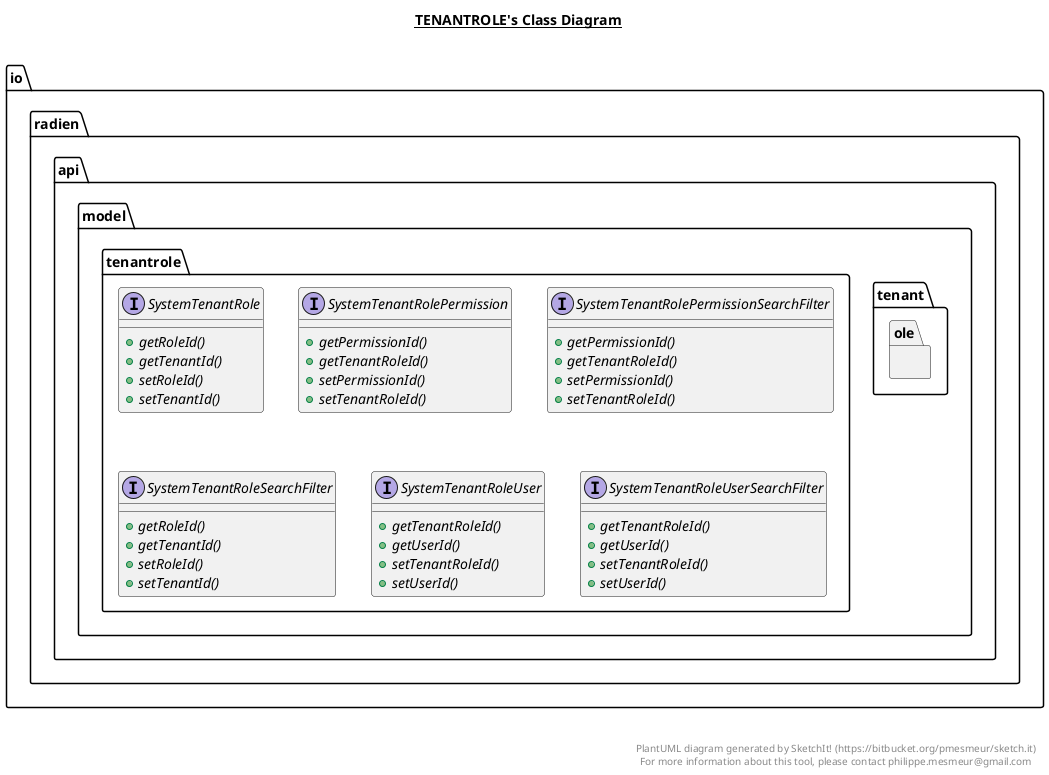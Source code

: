 @startuml

title __TENANTROLE's Class Diagram__\n

  namespace io.radien.api {
    namespace model {
      namespace tenant {
        namespace ole {
          interface io.radien.api.model.tenantrole.SystemTenantRole {
              {abstract} + getRoleId()
              {abstract} + getTenantId()
              {abstract} + setRoleId()
              {abstract} + setTenantId()
          }
        }
      }
    }
  }
  

  namespace io.radien.api {
    namespace model {
      namespace tenant {
        namespace ole {
          interface io.radien.api.model.tenantrole.SystemTenantRolePermission {
              {abstract} + getPermissionId()
              {abstract} + getTenantRoleId()
              {abstract} + setPermissionId()
              {abstract} + setTenantRoleId()
          }
        }
      }
    }
  }
  

  namespace io.radien.api {
    namespace model {
      namespace tenant {
        namespace ole {
          interface io.radien.api.model.tenantrole.SystemTenantRolePermissionSearchFilter {
              {abstract} + getPermissionId()
              {abstract} + getTenantRoleId()
              {abstract} + setPermissionId()
              {abstract} + setTenantRoleId()
          }
        }
      }
    }
  }
  

  namespace io.radien.api {
    namespace model {
      namespace tenant {
        namespace ole {
          interface io.radien.api.model.tenantrole.SystemTenantRoleSearchFilter {
              {abstract} + getRoleId()
              {abstract} + getTenantId()
              {abstract} + setRoleId()
              {abstract} + setTenantId()
          }
        }
      }
    }
  }
  

  namespace io.radien.api {
    namespace model {
      namespace tenant {
        namespace ole {
          interface io.radien.api.model.tenantrole.SystemTenantRoleUser {
              {abstract} + getTenantRoleId()
              {abstract} + getUserId()
              {abstract} + setTenantRoleId()
              {abstract} + setUserId()
          }
        }
      }
    }
  }
  

  namespace io.radien.api {
    namespace model {
      namespace tenant {
        namespace ole {
          interface io.radien.api.model.tenantrole.SystemTenantRoleUserSearchFilter {
              {abstract} + getTenantRoleId()
              {abstract} + getUserId()
              {abstract} + setTenantRoleId()
              {abstract} + setUserId()
          }
        }
      }
    }
  }
  



right footer


PlantUML diagram generated by SketchIt! (https://bitbucket.org/pmesmeur/sketch.it)
For more information about this tool, please contact philippe.mesmeur@gmail.com
endfooter

@enduml
